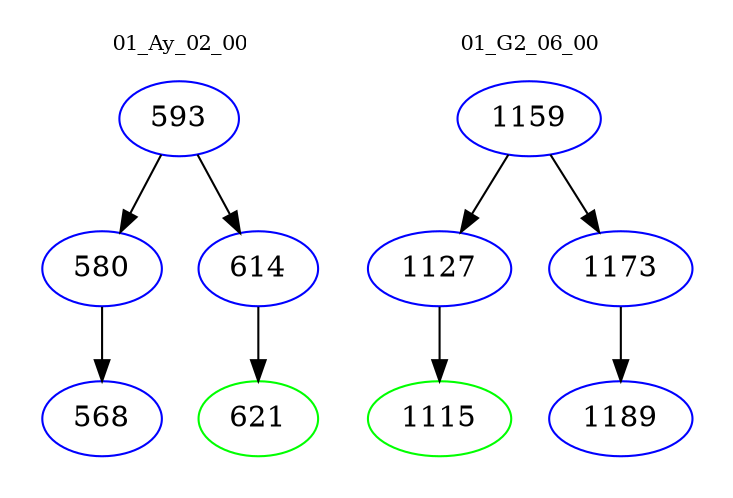 digraph{
subgraph cluster_0 {
color = white
label = "01_Ay_02_00";
fontsize=10;
T0_593 [label="593", color="blue"]
T0_593 -> T0_580 [color="black"]
T0_580 [label="580", color="blue"]
T0_580 -> T0_568 [color="black"]
T0_568 [label="568", color="blue"]
T0_593 -> T0_614 [color="black"]
T0_614 [label="614", color="blue"]
T0_614 -> T0_621 [color="black"]
T0_621 [label="621", color="green"]
}
subgraph cluster_1 {
color = white
label = "01_G2_06_00";
fontsize=10;
T1_1159 [label="1159", color="blue"]
T1_1159 -> T1_1127 [color="black"]
T1_1127 [label="1127", color="blue"]
T1_1127 -> T1_1115 [color="black"]
T1_1115 [label="1115", color="green"]
T1_1159 -> T1_1173 [color="black"]
T1_1173 [label="1173", color="blue"]
T1_1173 -> T1_1189 [color="black"]
T1_1189 [label="1189", color="blue"]
}
}
